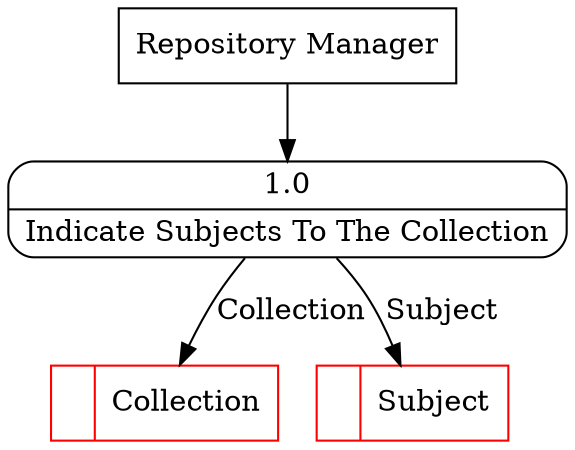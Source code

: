 digraph dfd2{ 
node[shape=record]
200 [label="<f0>  |<f1> Collection " color=red];
201 [label="<f0>  |<f1> Subject " color=red];
202 [label="Repository Manager" shape=box];
203 [label="{<f0> 1.0|<f1> Indicate Subjects To The Collection }" shape=Mrecord];
202 -> 203
203 -> 201 [label="Subject"]
203 -> 200 [label="Collection"]
}